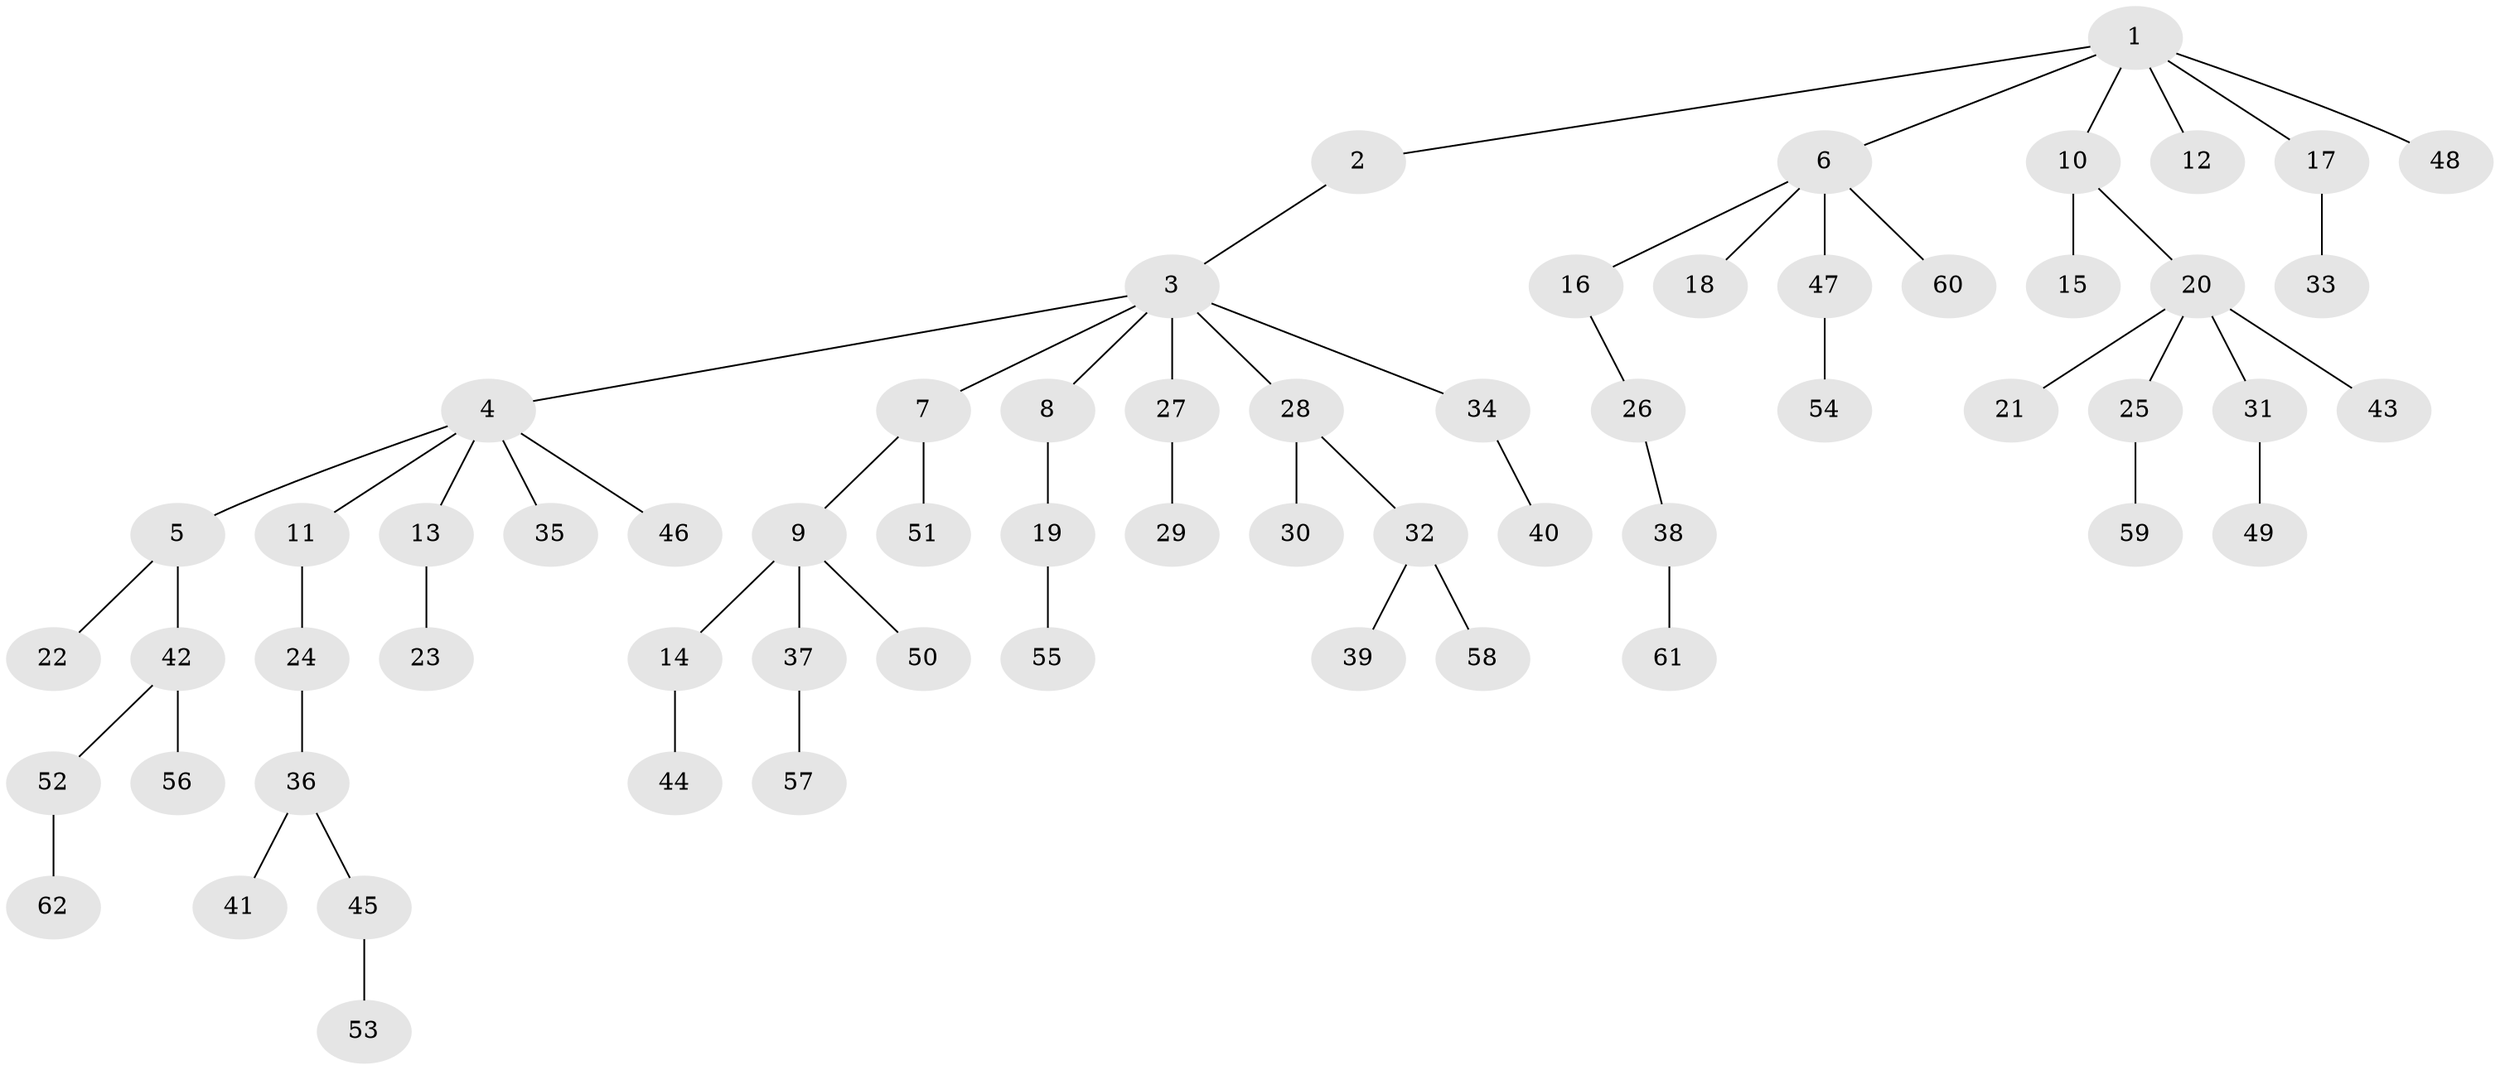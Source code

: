 // Generated by graph-tools (version 1.1) at 2025/50/03/09/25 03:50:18]
// undirected, 62 vertices, 61 edges
graph export_dot {
graph [start="1"]
  node [color=gray90,style=filled];
  1;
  2;
  3;
  4;
  5;
  6;
  7;
  8;
  9;
  10;
  11;
  12;
  13;
  14;
  15;
  16;
  17;
  18;
  19;
  20;
  21;
  22;
  23;
  24;
  25;
  26;
  27;
  28;
  29;
  30;
  31;
  32;
  33;
  34;
  35;
  36;
  37;
  38;
  39;
  40;
  41;
  42;
  43;
  44;
  45;
  46;
  47;
  48;
  49;
  50;
  51;
  52;
  53;
  54;
  55;
  56;
  57;
  58;
  59;
  60;
  61;
  62;
  1 -- 2;
  1 -- 6;
  1 -- 10;
  1 -- 12;
  1 -- 17;
  1 -- 48;
  2 -- 3;
  3 -- 4;
  3 -- 7;
  3 -- 8;
  3 -- 27;
  3 -- 28;
  3 -- 34;
  4 -- 5;
  4 -- 11;
  4 -- 13;
  4 -- 35;
  4 -- 46;
  5 -- 22;
  5 -- 42;
  6 -- 16;
  6 -- 18;
  6 -- 47;
  6 -- 60;
  7 -- 9;
  7 -- 51;
  8 -- 19;
  9 -- 14;
  9 -- 37;
  9 -- 50;
  10 -- 15;
  10 -- 20;
  11 -- 24;
  13 -- 23;
  14 -- 44;
  16 -- 26;
  17 -- 33;
  19 -- 55;
  20 -- 21;
  20 -- 25;
  20 -- 31;
  20 -- 43;
  24 -- 36;
  25 -- 59;
  26 -- 38;
  27 -- 29;
  28 -- 30;
  28 -- 32;
  31 -- 49;
  32 -- 39;
  32 -- 58;
  34 -- 40;
  36 -- 41;
  36 -- 45;
  37 -- 57;
  38 -- 61;
  42 -- 52;
  42 -- 56;
  45 -- 53;
  47 -- 54;
  52 -- 62;
}
